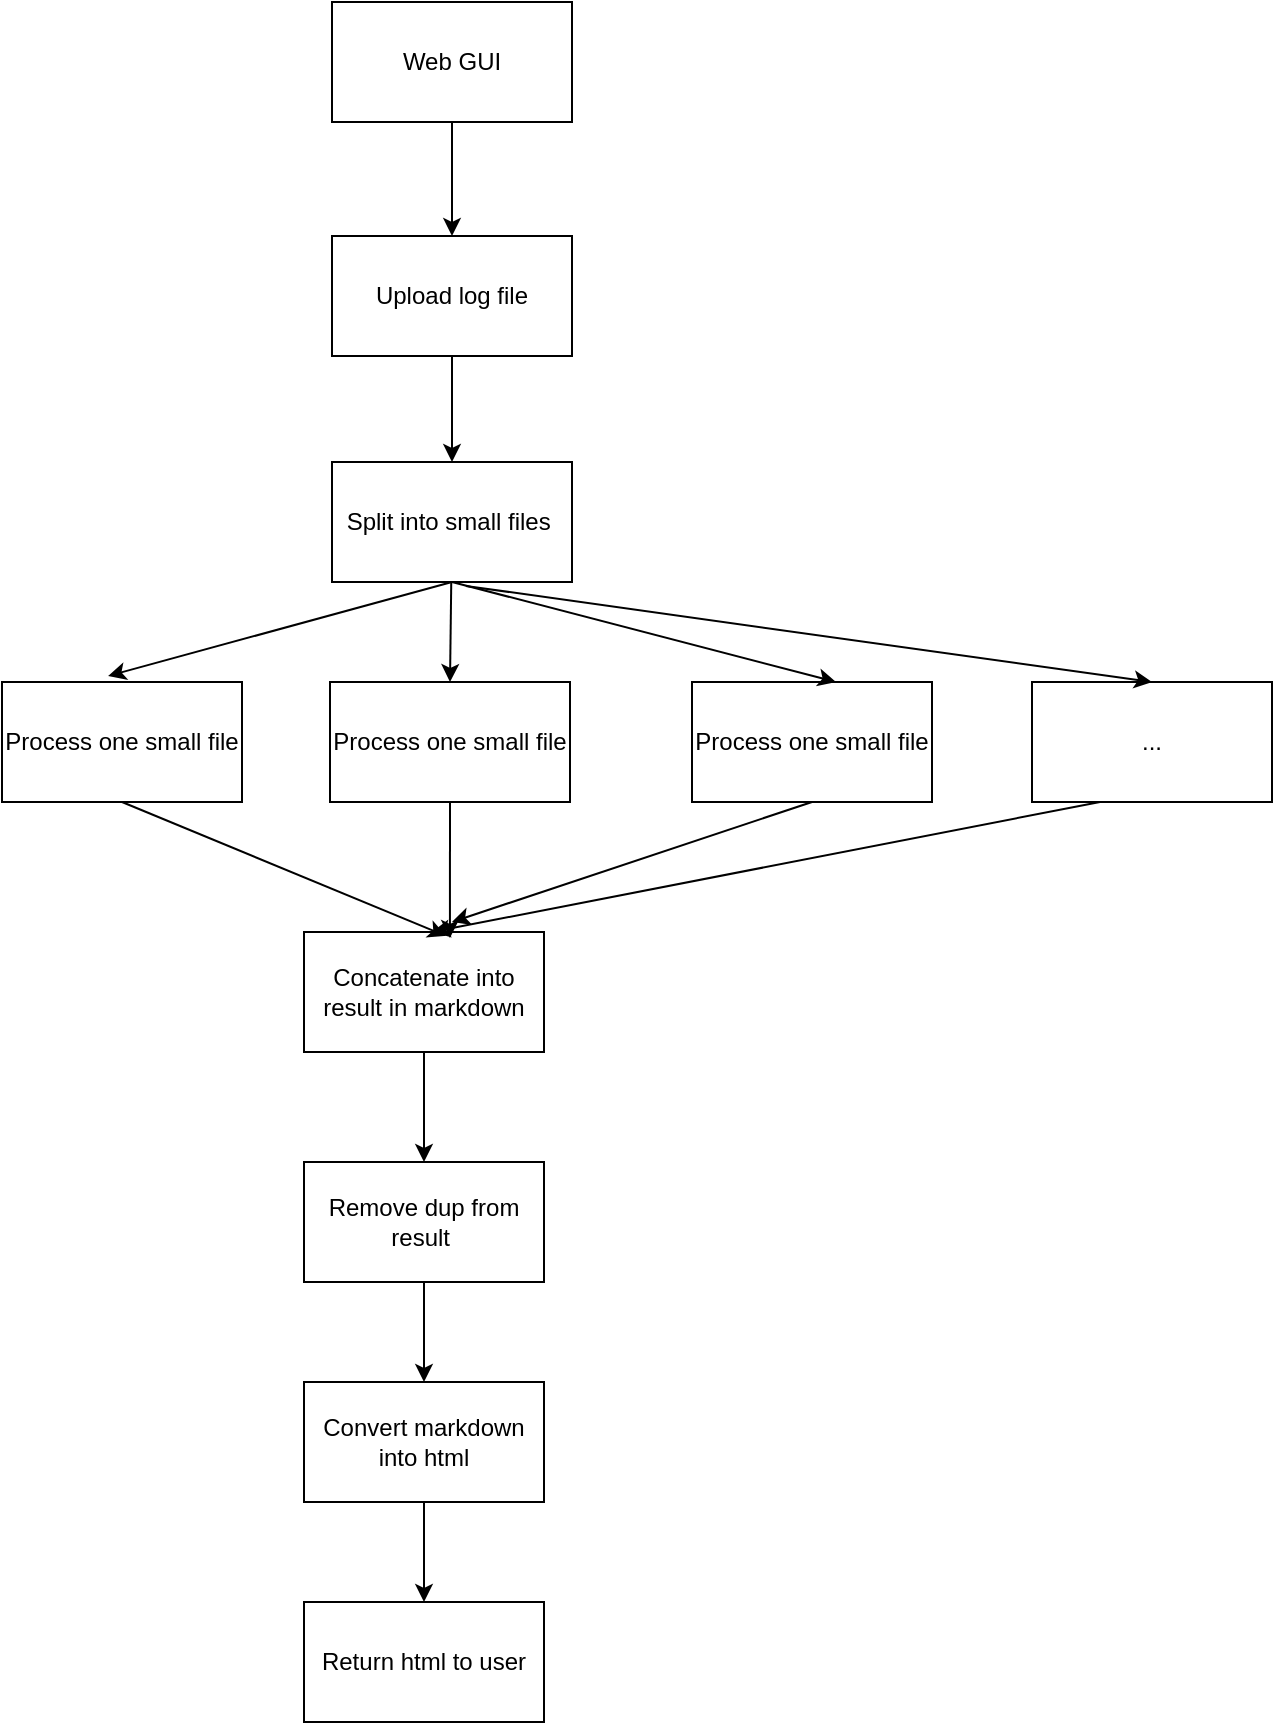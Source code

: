 <mxfile version="21.5.2" type="github">
  <diagram name="Page-1" id="OLHBO75CEhQvCPeGrYxA">
    <mxGraphModel dx="2074" dy="1068" grid="1" gridSize="10" guides="1" tooltips="1" connect="1" arrows="1" fold="1" page="1" pageScale="1" pageWidth="827" pageHeight="1169" math="0" shadow="0">
      <root>
        <mxCell id="0" />
        <mxCell id="1" parent="0" />
        <mxCell id="bzFfhBafivePD-c7dP0m-1" value="Web GUI" style="rounded=0;whiteSpace=wrap;html=1;" vertex="1" parent="1">
          <mxGeometry x="310" y="120" width="120" height="60" as="geometry" />
        </mxCell>
        <mxCell id="bzFfhBafivePD-c7dP0m-2" value="Upload log file" style="rounded=0;whiteSpace=wrap;html=1;" vertex="1" parent="1">
          <mxGeometry x="310" y="237" width="120" height="60" as="geometry" />
        </mxCell>
        <mxCell id="bzFfhBafivePD-c7dP0m-3" value="Split into small files&amp;nbsp;" style="rounded=0;whiteSpace=wrap;html=1;" vertex="1" parent="1">
          <mxGeometry x="310" y="350" width="120" height="60" as="geometry" />
        </mxCell>
        <mxCell id="bzFfhBafivePD-c7dP0m-4" value="Process one small file" style="rounded=0;whiteSpace=wrap;html=1;" vertex="1" parent="1">
          <mxGeometry x="145" y="460" width="120" height="60" as="geometry" />
        </mxCell>
        <mxCell id="bzFfhBafivePD-c7dP0m-5" value="Process one small file" style="rounded=0;whiteSpace=wrap;html=1;" vertex="1" parent="1">
          <mxGeometry x="309" y="460" width="120" height="60" as="geometry" />
        </mxCell>
        <mxCell id="bzFfhBafivePD-c7dP0m-6" value="Process one small file" style="rounded=0;whiteSpace=wrap;html=1;" vertex="1" parent="1">
          <mxGeometry x="490" y="460" width="120" height="60" as="geometry" />
        </mxCell>
        <mxCell id="bzFfhBafivePD-c7dP0m-7" value="..." style="rounded=0;whiteSpace=wrap;html=1;" vertex="1" parent="1">
          <mxGeometry x="660" y="460" width="120" height="60" as="geometry" />
        </mxCell>
        <mxCell id="bzFfhBafivePD-c7dP0m-8" value="" style="endArrow=classic;html=1;rounded=0;exitX=0.5;exitY=1;exitDx=0;exitDy=0;" edge="1" parent="1" source="bzFfhBafivePD-c7dP0m-1" target="bzFfhBafivePD-c7dP0m-2">
          <mxGeometry width="50" height="50" relative="1" as="geometry">
            <mxPoint x="570" y="230" as="sourcePoint" />
            <mxPoint x="620" y="180" as="targetPoint" />
          </mxGeometry>
        </mxCell>
        <mxCell id="bzFfhBafivePD-c7dP0m-9" value="" style="endArrow=classic;html=1;rounded=0;entryX=0.5;entryY=0;entryDx=0;entryDy=0;exitX=0.5;exitY=1;exitDx=0;exitDy=0;" edge="1" parent="1" source="bzFfhBafivePD-c7dP0m-2" target="bzFfhBafivePD-c7dP0m-3">
          <mxGeometry width="50" height="50" relative="1" as="geometry">
            <mxPoint x="370" y="310" as="sourcePoint" />
            <mxPoint x="520" y="280" as="targetPoint" />
          </mxGeometry>
        </mxCell>
        <mxCell id="bzFfhBafivePD-c7dP0m-10" value="Concatenate into result in markdown" style="rounded=0;whiteSpace=wrap;html=1;" vertex="1" parent="1">
          <mxGeometry x="296" y="585" width="120" height="60" as="geometry" />
        </mxCell>
        <mxCell id="bzFfhBafivePD-c7dP0m-11" value="" style="endArrow=classic;html=1;rounded=0;entryX=0.442;entryY=-0.05;entryDx=0;entryDy=0;entryPerimeter=0;" edge="1" parent="1" target="bzFfhBafivePD-c7dP0m-4">
          <mxGeometry width="50" height="50" relative="1" as="geometry">
            <mxPoint x="370" y="410" as="sourcePoint" />
            <mxPoint x="210" y="460" as="targetPoint" />
          </mxGeometry>
        </mxCell>
        <mxCell id="bzFfhBafivePD-c7dP0m-12" value="" style="endArrow=classic;html=1;rounded=0;entryX=0.5;entryY=0;entryDx=0;entryDy=0;" edge="1" parent="1" source="bzFfhBafivePD-c7dP0m-3" target="bzFfhBafivePD-c7dP0m-5">
          <mxGeometry width="50" height="50" relative="1" as="geometry">
            <mxPoint x="414.0" y="418.02" as="sourcePoint" />
            <mxPoint x="612.04" y="380" as="targetPoint" />
          </mxGeometry>
        </mxCell>
        <mxCell id="bzFfhBafivePD-c7dP0m-14" value="" style="endArrow=classic;html=1;rounded=0;exitX=0.558;exitY=1.033;exitDx=0;exitDy=0;exitPerimeter=0;entryX=0.5;entryY=0;entryDx=0;entryDy=0;" edge="1" parent="1" source="bzFfhBafivePD-c7dP0m-3" target="bzFfhBafivePD-c7dP0m-7">
          <mxGeometry width="50" height="50" relative="1" as="geometry">
            <mxPoint x="460.0" y="408.02" as="sourcePoint" />
            <mxPoint x="797.04" y="460" as="targetPoint" />
            <Array as="points" />
          </mxGeometry>
        </mxCell>
        <mxCell id="bzFfhBafivePD-c7dP0m-16" value="" style="endArrow=classic;html=1;rounded=0;exitX=0.5;exitY=1;exitDx=0;exitDy=0;entryX=0.6;entryY=0;entryDx=0;entryDy=0;entryPerimeter=0;" edge="1" parent="1" source="bzFfhBafivePD-c7dP0m-3" target="bzFfhBafivePD-c7dP0m-6">
          <mxGeometry width="50" height="50" relative="1" as="geometry">
            <mxPoint x="570" y="380" as="sourcePoint" />
            <mxPoint x="620" y="330" as="targetPoint" />
          </mxGeometry>
        </mxCell>
        <mxCell id="bzFfhBafivePD-c7dP0m-17" value="" style="endArrow=classic;html=1;rounded=0;exitX=0.5;exitY=1;exitDx=0;exitDy=0;entryX=0.592;entryY=0.033;entryDx=0;entryDy=0;entryPerimeter=0;" edge="1" parent="1" source="bzFfhBafivePD-c7dP0m-4" target="bzFfhBafivePD-c7dP0m-10">
          <mxGeometry width="50" height="50" relative="1" as="geometry">
            <mxPoint x="170" y="690" as="sourcePoint" />
            <mxPoint x="220" y="640" as="targetPoint" />
          </mxGeometry>
        </mxCell>
        <mxCell id="bzFfhBafivePD-c7dP0m-18" value="" style="endArrow=classic;html=1;rounded=0;exitX=0.5;exitY=1;exitDx=0;exitDy=0;entryX=0.608;entryY=0.05;entryDx=0;entryDy=0;entryPerimeter=0;" edge="1" parent="1" source="bzFfhBafivePD-c7dP0m-5" target="bzFfhBafivePD-c7dP0m-10">
          <mxGeometry width="50" height="50" relative="1" as="geometry">
            <mxPoint x="610" y="610" as="sourcePoint" />
            <mxPoint x="660" y="560" as="targetPoint" />
          </mxGeometry>
        </mxCell>
        <mxCell id="bzFfhBafivePD-c7dP0m-19" value="" style="endArrow=classic;html=1;rounded=0;exitX=0.5;exitY=1;exitDx=0;exitDy=0;" edge="1" parent="1" source="bzFfhBafivePD-c7dP0m-6">
          <mxGeometry width="50" height="50" relative="1" as="geometry">
            <mxPoint x="570" y="640" as="sourcePoint" />
            <mxPoint x="370" y="580" as="targetPoint" />
          </mxGeometry>
        </mxCell>
        <mxCell id="bzFfhBafivePD-c7dP0m-20" value="" style="endArrow=classic;html=1;rounded=0;exitX=0.5;exitY=1;exitDx=0;exitDy=0;entryX=0.75;entryY=0;entryDx=0;entryDy=0;" edge="1" parent="1">
          <mxGeometry width="50" height="50" relative="1" as="geometry">
            <mxPoint x="694" y="520" as="sourcePoint" />
            <mxPoint x="360" y="585" as="targetPoint" />
          </mxGeometry>
        </mxCell>
        <mxCell id="bzFfhBafivePD-c7dP0m-21" value="Convert markdown into html" style="rounded=0;whiteSpace=wrap;html=1;" vertex="1" parent="1">
          <mxGeometry x="296" y="810" width="120" height="60" as="geometry" />
        </mxCell>
        <mxCell id="bzFfhBafivePD-c7dP0m-22" value="" style="endArrow=classic;html=1;rounded=0;exitX=0.5;exitY=1;exitDx=0;exitDy=0;entryX=0.5;entryY=0;entryDx=0;entryDy=0;" edge="1" parent="1" source="bzFfhBafivePD-c7dP0m-10" target="bzFfhBafivePD-c7dP0m-25">
          <mxGeometry width="50" height="50" relative="1" as="geometry">
            <mxPoint x="357" y="650" as="sourcePoint" />
            <mxPoint x="356" y="690" as="targetPoint" />
          </mxGeometry>
        </mxCell>
        <mxCell id="bzFfhBafivePD-c7dP0m-23" value="Return html to user" style="rounded=0;whiteSpace=wrap;html=1;" vertex="1" parent="1">
          <mxGeometry x="296" y="920" width="120" height="60" as="geometry" />
        </mxCell>
        <mxCell id="bzFfhBafivePD-c7dP0m-24" value="" style="endArrow=classic;html=1;rounded=0;exitX=0.5;exitY=1;exitDx=0;exitDy=0;" edge="1" parent="1" source="bzFfhBafivePD-c7dP0m-21" target="bzFfhBafivePD-c7dP0m-23">
          <mxGeometry width="50" height="50" relative="1" as="geometry">
            <mxPoint x="590" y="814" as="sourcePoint" />
            <mxPoint x="640" y="764" as="targetPoint" />
          </mxGeometry>
        </mxCell>
        <mxCell id="bzFfhBafivePD-c7dP0m-25" value="Remove dup from result&amp;nbsp;" style="rounded=0;whiteSpace=wrap;html=1;" vertex="1" parent="1">
          <mxGeometry x="296" y="700" width="120" height="60" as="geometry" />
        </mxCell>
        <mxCell id="bzFfhBafivePD-c7dP0m-27" value="" style="endArrow=classic;html=1;rounded=0;exitX=0.5;exitY=1;exitDx=0;exitDy=0;entryX=0.5;entryY=0;entryDx=0;entryDy=0;" edge="1" parent="1" source="bzFfhBafivePD-c7dP0m-25" target="bzFfhBafivePD-c7dP0m-21">
          <mxGeometry width="50" height="50" relative="1" as="geometry">
            <mxPoint x="590" y="770" as="sourcePoint" />
            <mxPoint x="640" y="720" as="targetPoint" />
          </mxGeometry>
        </mxCell>
      </root>
    </mxGraphModel>
  </diagram>
</mxfile>
